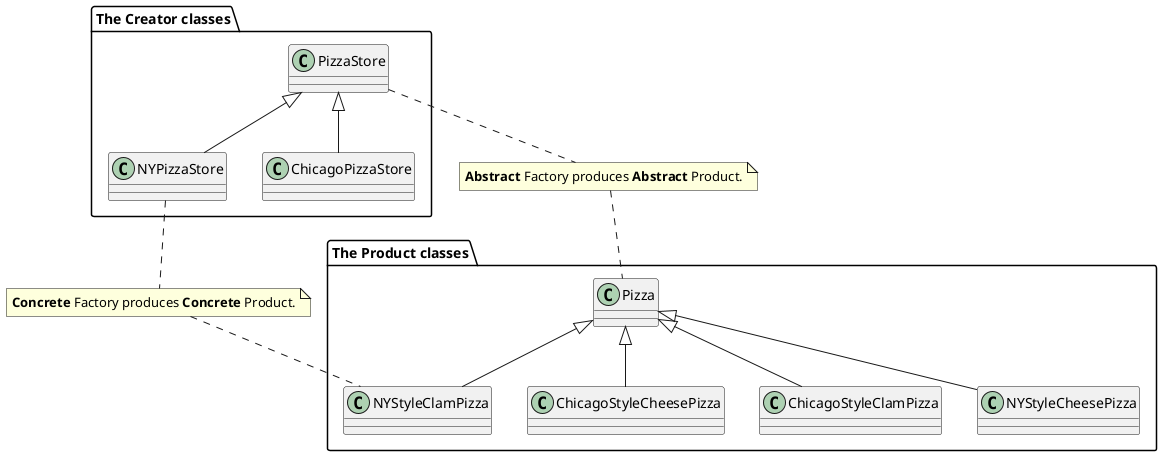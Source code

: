 @startuml

package "The Creator classes" {
  class PizzaStore

  class NYPizzaStore extends PizzaStore
  class ChicagoPizzaStore extends PizzaStore
}

package "The Product classes" {
  class Pizza

  class NYStyleCheesePizza extends Pizza
  class NYStyleClamPizza extends Pizza

  class ChicagoStyleCheesePizza extends Pizza
  class ChicagoStyleClamPizza extends Pizza

}


note "<b>Abstract</b> Factory produces <b>Abstract</b> Product." as N1
PizzaStore .. N1
N1 .. Pizza

note "<b>Concrete</b> Factory produces <b>Concrete</b> Product." as N2
NYPizzaStore .. N2
N2 .. NYStyleClamPizza
@enduml
